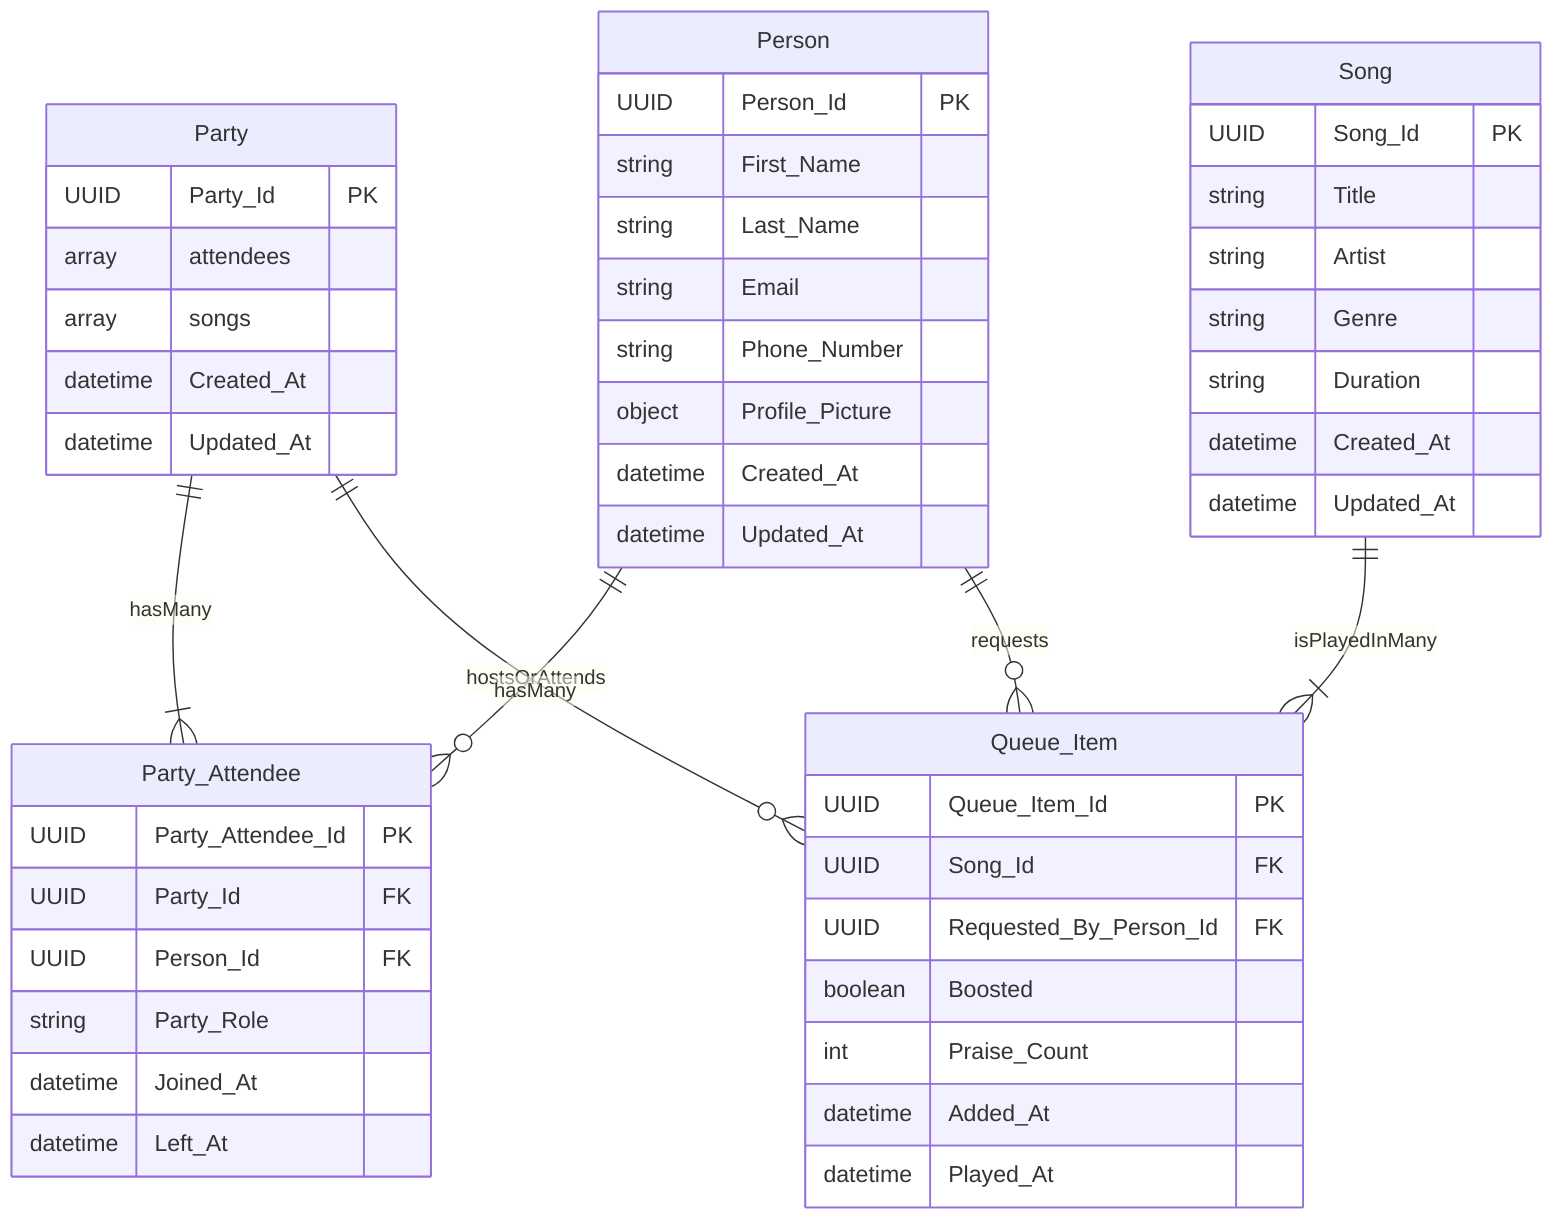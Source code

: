 erDiagram
    Person ||--o{ Party_Attendee : hostsOrAttends
    Party ||--|{ Party_Attendee : hasMany
    Party ||--o{ Queue_Item : hasMany
    Song ||--|{ Queue_Item : isPlayedInMany
    Person ||--o{ Queue_Item : requests

    Person {
        UUID Person_Id PK
        string First_Name
        string Last_Name
        string Email
        string Phone_Number
        object Profile_Picture
        datetime Created_At
        datetime Updated_At
    }

     Party {
        UUID Party_Id PK
        array attendees
        array songs
        datetime Created_At
        datetime Updated_At
    }

    Party_Attendee {
        UUID Party_Attendee_Id PK
        UUID Party_Id FK
        UUID Person_Id FK
        string Party_Role
        datetime Joined_At
        datetime Left_At    
    }

    Queue_Item {
        UUID Queue_Item_Id PK
        UUID Song_Id FK
        UUID Requested_By_Person_Id FK
        boolean Boosted
        int Praise_Count
        datetime Added_At
        datetime Played_At
    }

    Song {
        UUID Song_Id PK
        string Title
        string Artist
        string Genre
        string Duration
        datetime Created_At
        datetime Updated_At
    }